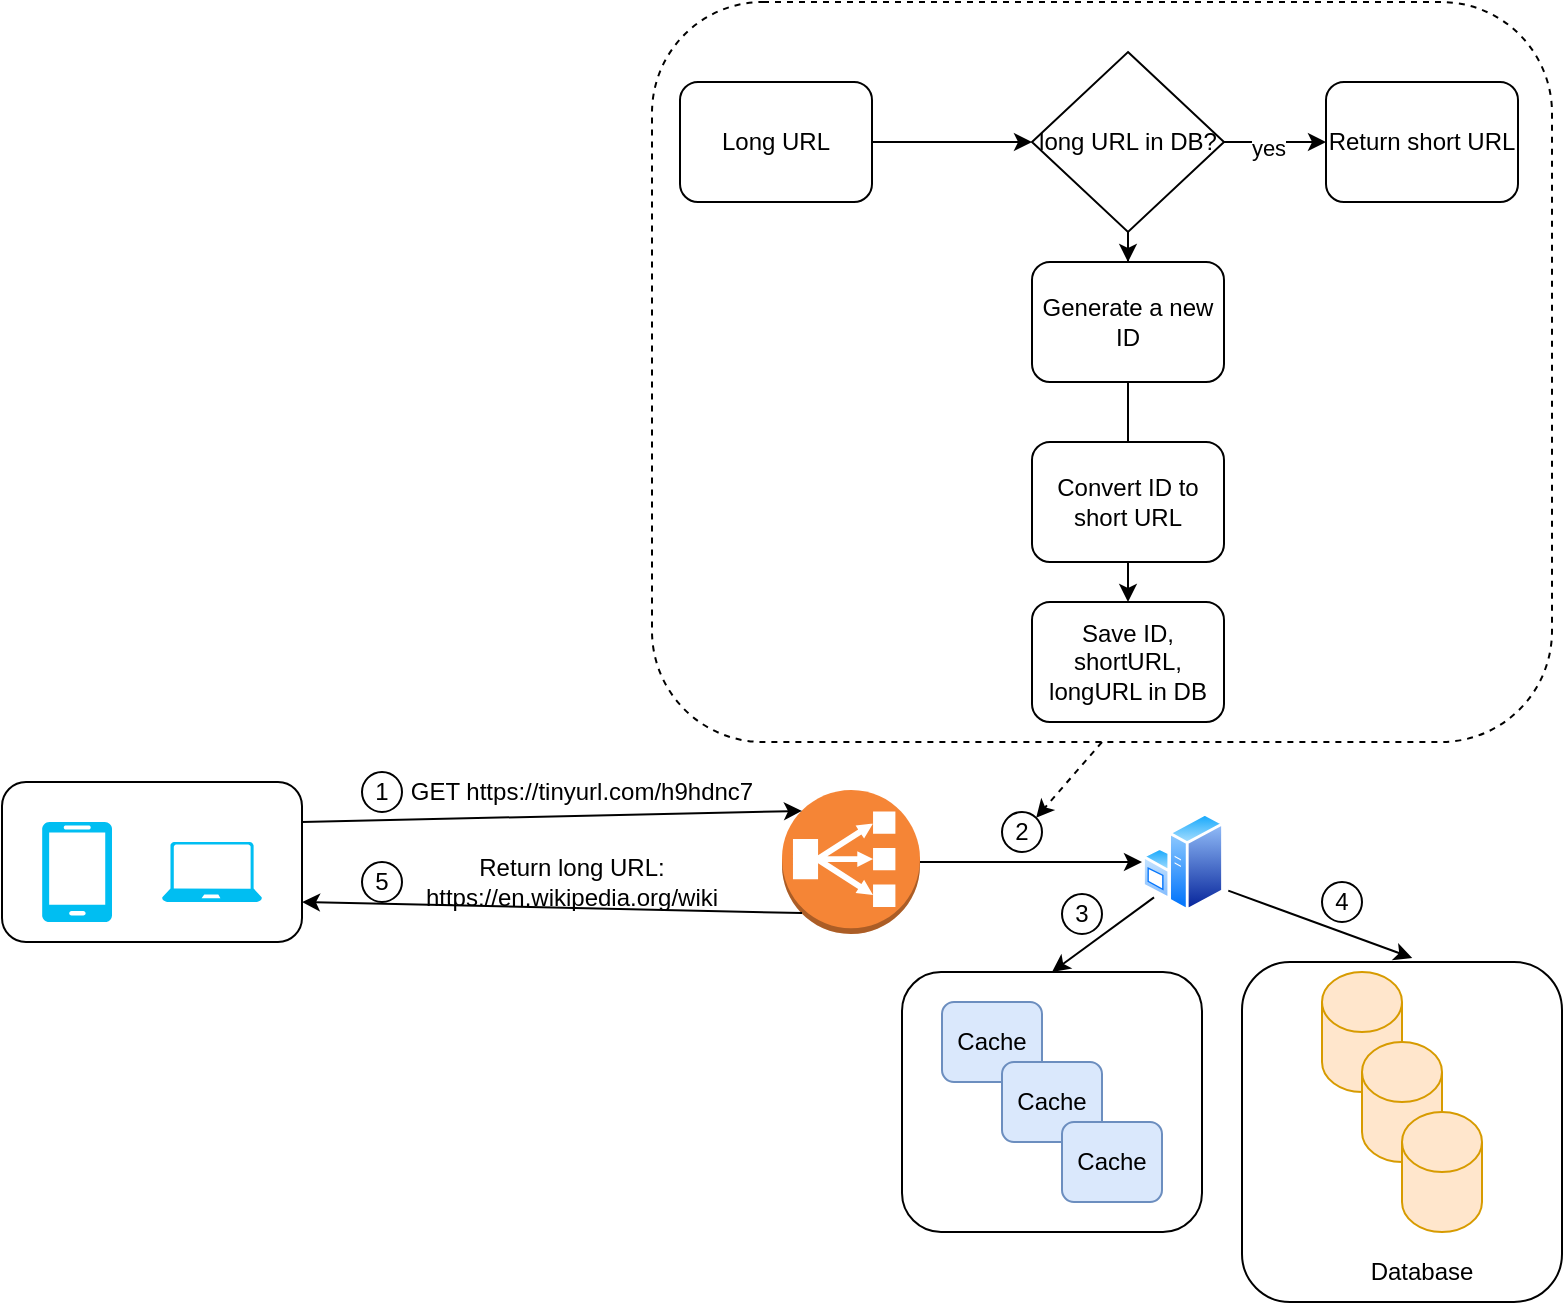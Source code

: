 <mxfile version="26.2.9">
  <diagram name="Page-1" id="tLO2txLhBTFWzliLDj57">
    <mxGraphModel dx="1358" dy="763" grid="1" gridSize="10" guides="1" tooltips="1" connect="1" arrows="1" fold="1" page="1" pageScale="1" pageWidth="850" pageHeight="1100" math="0" shadow="0">
      <root>
        <mxCell id="0" />
        <mxCell id="1" parent="0" />
        <mxCell id="Lqdpx8orCpwOQmsKEBIt-24" value="" style="rounded=1;whiteSpace=wrap;html=1;" vertex="1" parent="1">
          <mxGeometry x="655" y="510" width="160" height="170" as="geometry" />
        </mxCell>
        <mxCell id="Lqdpx8orCpwOQmsKEBIt-17" value="" style="rounded=1;whiteSpace=wrap;html=1;" vertex="1" parent="1">
          <mxGeometry x="485" y="515" width="150" height="130" as="geometry" />
        </mxCell>
        <mxCell id="Lqdpx8orCpwOQmsKEBIt-3" value="" style="rounded=1;whiteSpace=wrap;html=1;" vertex="1" parent="1">
          <mxGeometry x="35" y="420" width="150" height="80" as="geometry" />
        </mxCell>
        <mxCell id="Lqdpx8orCpwOQmsKEBIt-1" value="" style="verticalLabelPosition=bottom;html=1;verticalAlign=top;align=center;strokeColor=none;fillColor=#00BEF2;shape=mxgraph.azure.mobile;pointerEvents=1;" vertex="1" parent="1">
          <mxGeometry x="55" y="440" width="35" height="50" as="geometry" />
        </mxCell>
        <mxCell id="Lqdpx8orCpwOQmsKEBIt-2" value="" style="verticalLabelPosition=bottom;html=1;verticalAlign=top;align=center;strokeColor=none;fillColor=#00BEF2;shape=mxgraph.azure.laptop;pointerEvents=1;" vertex="1" parent="1">
          <mxGeometry x="115" y="450" width="50" height="30" as="geometry" />
        </mxCell>
        <mxCell id="Lqdpx8orCpwOQmsKEBIt-4" value="" style="outlineConnect=0;dashed=0;verticalLabelPosition=bottom;verticalAlign=top;align=center;html=1;shape=mxgraph.aws3.classic_load_balancer;fillColor=#F58536;gradientColor=none;" vertex="1" parent="1">
          <mxGeometry x="425" y="424" width="69" height="72" as="geometry" />
        </mxCell>
        <mxCell id="Lqdpx8orCpwOQmsKEBIt-5" value="" style="endArrow=classic;html=1;rounded=0;entryX=0.145;entryY=0.145;entryDx=0;entryDy=0;entryPerimeter=0;exitX=1;exitY=0.25;exitDx=0;exitDy=0;" edge="1" parent="1" source="Lqdpx8orCpwOQmsKEBIt-3" target="Lqdpx8orCpwOQmsKEBIt-4">
          <mxGeometry width="50" height="50" relative="1" as="geometry">
            <mxPoint x="375" y="720" as="sourcePoint" />
            <mxPoint x="425" y="670" as="targetPoint" />
          </mxGeometry>
        </mxCell>
        <mxCell id="Lqdpx8orCpwOQmsKEBIt-6" value="GET https://tinyurl.com/h9hdnc7" style="text;html=1;align=center;verticalAlign=middle;whiteSpace=wrap;rounded=0;rotation=0;" vertex="1" parent="1">
          <mxGeometry x="225" y="410" width="200" height="30" as="geometry" />
        </mxCell>
        <mxCell id="Lqdpx8orCpwOQmsKEBIt-7" value="" style="image;aspect=fixed;perimeter=ellipsePerimeter;html=1;align=center;shadow=0;dashed=0;spacingTop=3;image=img/lib/active_directory/windows_server.svg;" vertex="1" parent="1">
          <mxGeometry x="605" y="435" width="41" height="50" as="geometry" />
        </mxCell>
        <mxCell id="Lqdpx8orCpwOQmsKEBIt-8" value="" style="endArrow=classic;html=1;rounded=0;entryX=0;entryY=0.5;entryDx=0;entryDy=0;exitX=1;exitY=0.5;exitDx=0;exitDy=0;exitPerimeter=0;" edge="1" parent="1" source="Lqdpx8orCpwOQmsKEBIt-4" target="Lqdpx8orCpwOQmsKEBIt-7">
          <mxGeometry width="50" height="50" relative="1" as="geometry">
            <mxPoint x="305" y="620" as="sourcePoint" />
            <mxPoint x="355" y="570" as="targetPoint" />
          </mxGeometry>
        </mxCell>
        <mxCell id="Lqdpx8orCpwOQmsKEBIt-11" value="1" style="ellipse;whiteSpace=wrap;html=1;aspect=fixed;" vertex="1" parent="1">
          <mxGeometry x="215" y="415" width="20" height="20" as="geometry" />
        </mxCell>
        <mxCell id="Lqdpx8orCpwOQmsKEBIt-12" value="2" style="ellipse;whiteSpace=wrap;html=1;aspect=fixed;" vertex="1" parent="1">
          <mxGeometry x="535" y="435" width="20" height="20" as="geometry" />
        </mxCell>
        <mxCell id="Lqdpx8orCpwOQmsKEBIt-13" value="Cache" style="rounded=1;whiteSpace=wrap;html=1;fillColor=#dae8fc;strokeColor=#6c8ebf;" vertex="1" parent="1">
          <mxGeometry x="505" y="530" width="50" height="40" as="geometry" />
        </mxCell>
        <mxCell id="Lqdpx8orCpwOQmsKEBIt-14" value="Cache" style="rounded=1;whiteSpace=wrap;html=1;fillColor=#dae8fc;strokeColor=#6c8ebf;" vertex="1" parent="1">
          <mxGeometry x="535" y="560" width="50" height="40" as="geometry" />
        </mxCell>
        <mxCell id="Lqdpx8orCpwOQmsKEBIt-15" value="Cache" style="rounded=1;whiteSpace=wrap;html=1;fillColor=#dae8fc;strokeColor=#6c8ebf;" vertex="1" parent="1">
          <mxGeometry x="565" y="590" width="50" height="40" as="geometry" />
        </mxCell>
        <mxCell id="Lqdpx8orCpwOQmsKEBIt-18" value="" style="endArrow=classic;html=1;rounded=0;entryX=0.5;entryY=0;entryDx=0;entryDy=0;exitX=0;exitY=1;exitDx=0;exitDy=0;" edge="1" parent="1" source="Lqdpx8orCpwOQmsKEBIt-7" target="Lqdpx8orCpwOQmsKEBIt-17">
          <mxGeometry width="50" height="50" relative="1" as="geometry">
            <mxPoint x="305" y="620" as="sourcePoint" />
            <mxPoint x="355" y="570" as="targetPoint" />
          </mxGeometry>
        </mxCell>
        <mxCell id="Lqdpx8orCpwOQmsKEBIt-19" value="3" style="ellipse;whiteSpace=wrap;html=1;aspect=fixed;" vertex="1" parent="1">
          <mxGeometry x="565" y="476" width="20" height="20" as="geometry" />
        </mxCell>
        <mxCell id="Lqdpx8orCpwOQmsKEBIt-20" value="" style="shape=cylinder3;whiteSpace=wrap;html=1;boundedLbl=1;backgroundOutline=1;size=15;fillColor=#ffe6cc;strokeColor=#d79b00;" vertex="1" parent="1">
          <mxGeometry x="695" y="515" width="40" height="60" as="geometry" />
        </mxCell>
        <mxCell id="Lqdpx8orCpwOQmsKEBIt-21" value="" style="shape=cylinder3;whiteSpace=wrap;html=1;boundedLbl=1;backgroundOutline=1;size=15;fillColor=#ffe6cc;strokeColor=#d79b00;" vertex="1" parent="1">
          <mxGeometry x="715" y="550" width="40" height="60" as="geometry" />
        </mxCell>
        <mxCell id="Lqdpx8orCpwOQmsKEBIt-22" value="" style="shape=cylinder3;whiteSpace=wrap;html=1;boundedLbl=1;backgroundOutline=1;size=15;fillColor=#ffe6cc;strokeColor=#d79b00;" vertex="1" parent="1">
          <mxGeometry x="735" y="585" width="40" height="60" as="geometry" />
        </mxCell>
        <mxCell id="Lqdpx8orCpwOQmsKEBIt-23" value="Database" style="text;html=1;align=center;verticalAlign=middle;whiteSpace=wrap;rounded=0;" vertex="1" parent="1">
          <mxGeometry x="715" y="650" width="60" height="30" as="geometry" />
        </mxCell>
        <mxCell id="Lqdpx8orCpwOQmsKEBIt-25" value="" style="endArrow=classic;html=1;rounded=0;entryX=0.532;entryY=-0.012;entryDx=0;entryDy=0;entryPerimeter=0;exitX=1.052;exitY=0.786;exitDx=0;exitDy=0;exitPerimeter=0;" edge="1" parent="1" source="Lqdpx8orCpwOQmsKEBIt-7" target="Lqdpx8orCpwOQmsKEBIt-24">
          <mxGeometry width="50" height="50" relative="1" as="geometry">
            <mxPoint x="505" y="620" as="sourcePoint" />
            <mxPoint x="555" y="570" as="targetPoint" />
          </mxGeometry>
        </mxCell>
        <mxCell id="Lqdpx8orCpwOQmsKEBIt-26" value="4" style="ellipse;whiteSpace=wrap;html=1;aspect=fixed;" vertex="1" parent="1">
          <mxGeometry x="695" y="470" width="20" height="20" as="geometry" />
        </mxCell>
        <mxCell id="Lqdpx8orCpwOQmsKEBIt-27" value="" style="endArrow=classic;html=1;rounded=0;entryX=1;entryY=0.75;entryDx=0;entryDy=0;exitX=0.145;exitY=0.855;exitDx=0;exitDy=0;exitPerimeter=0;" edge="1" parent="1" source="Lqdpx8orCpwOQmsKEBIt-4" target="Lqdpx8orCpwOQmsKEBIt-3">
          <mxGeometry width="50" height="50" relative="1" as="geometry">
            <mxPoint x="505" y="620" as="sourcePoint" />
            <mxPoint x="555" y="570" as="targetPoint" />
          </mxGeometry>
        </mxCell>
        <mxCell id="Lqdpx8orCpwOQmsKEBIt-28" value="5" style="ellipse;whiteSpace=wrap;html=1;aspect=fixed;" vertex="1" parent="1">
          <mxGeometry x="215" y="460" width="20" height="20" as="geometry" />
        </mxCell>
        <mxCell id="Lqdpx8orCpwOQmsKEBIt-29" value="Return long URL: https://en.wikipedia.org/wiki" style="text;html=1;align=center;verticalAlign=middle;whiteSpace=wrap;rounded=0;" vertex="1" parent="1">
          <mxGeometry x="235" y="455" width="170" height="30" as="geometry" />
        </mxCell>
        <mxCell id="Lqdpx8orCpwOQmsKEBIt-30" value="" style="rounded=1;whiteSpace=wrap;html=1;dashed=1;" vertex="1" parent="1">
          <mxGeometry x="360" y="30" width="450" height="370" as="geometry" />
        </mxCell>
        <mxCell id="Lqdpx8orCpwOQmsKEBIt-38" value="" style="edgeStyle=orthogonalEdgeStyle;rounded=0;orthogonalLoop=1;jettySize=auto;html=1;" edge="1" parent="1" source="Lqdpx8orCpwOQmsKEBIt-34" target="Lqdpx8orCpwOQmsKEBIt-36">
          <mxGeometry relative="1" as="geometry" />
        </mxCell>
        <mxCell id="Lqdpx8orCpwOQmsKEBIt-34" value="Long URL" style="rounded=1;whiteSpace=wrap;html=1;" vertex="1" parent="1">
          <mxGeometry x="374" y="70" width="96" height="60" as="geometry" />
        </mxCell>
        <mxCell id="Lqdpx8orCpwOQmsKEBIt-39" value="" style="edgeStyle=orthogonalEdgeStyle;rounded=0;orthogonalLoop=1;jettySize=auto;html=1;" edge="1" parent="1" source="Lqdpx8orCpwOQmsKEBIt-36" target="Lqdpx8orCpwOQmsKEBIt-37">
          <mxGeometry relative="1" as="geometry" />
        </mxCell>
        <mxCell id="Lqdpx8orCpwOQmsKEBIt-40" value="yes" style="edgeLabel;html=1;align=center;verticalAlign=middle;resizable=0;points=[];" vertex="1" connectable="0" parent="Lqdpx8orCpwOQmsKEBIt-39">
          <mxGeometry x="-0.137" y="-3" relative="1" as="geometry">
            <mxPoint as="offset" />
          </mxGeometry>
        </mxCell>
        <mxCell id="Lqdpx8orCpwOQmsKEBIt-42" value="" style="edgeStyle=orthogonalEdgeStyle;rounded=0;orthogonalLoop=1;jettySize=auto;html=1;" edge="1" parent="1" source="Lqdpx8orCpwOQmsKEBIt-36" target="Lqdpx8orCpwOQmsKEBIt-41">
          <mxGeometry relative="1" as="geometry" />
        </mxCell>
        <mxCell id="Lqdpx8orCpwOQmsKEBIt-36" value="long URL in DB?" style="rhombus;whiteSpace=wrap;html=1;" vertex="1" parent="1">
          <mxGeometry x="550" y="55" width="96" height="90" as="geometry" />
        </mxCell>
        <mxCell id="Lqdpx8orCpwOQmsKEBIt-37" value="Return short URL" style="rounded=1;whiteSpace=wrap;html=1;" vertex="1" parent="1">
          <mxGeometry x="697" y="70" width="96" height="60" as="geometry" />
        </mxCell>
        <mxCell id="Lqdpx8orCpwOQmsKEBIt-46" value="" style="edgeStyle=orthogonalEdgeStyle;rounded=0;orthogonalLoop=1;jettySize=auto;html=1;" edge="1" parent="1" source="Lqdpx8orCpwOQmsKEBIt-41" target="Lqdpx8orCpwOQmsKEBIt-44">
          <mxGeometry relative="1" as="geometry" />
        </mxCell>
        <mxCell id="Lqdpx8orCpwOQmsKEBIt-41" value="Generate a new ID" style="rounded=1;whiteSpace=wrap;html=1;" vertex="1" parent="1">
          <mxGeometry x="550" y="160" width="96" height="60" as="geometry" />
        </mxCell>
        <mxCell id="Lqdpx8orCpwOQmsKEBIt-43" value="Convert ID to short URL" style="rounded=1;whiteSpace=wrap;html=1;" vertex="1" parent="1">
          <mxGeometry x="550" y="250" width="96" height="60" as="geometry" />
        </mxCell>
        <mxCell id="Lqdpx8orCpwOQmsKEBIt-44" value="Save ID, shortURL, longURL in DB" style="rounded=1;whiteSpace=wrap;html=1;" vertex="1" parent="1">
          <mxGeometry x="550" y="330" width="96" height="60" as="geometry" />
        </mxCell>
        <mxCell id="Lqdpx8orCpwOQmsKEBIt-47" value="" style="endArrow=classic;html=1;rounded=0;entryX=1;entryY=0;entryDx=0;entryDy=0;exitX=0.5;exitY=1;exitDx=0;exitDy=0;dashed=1;" edge="1" parent="1" source="Lqdpx8orCpwOQmsKEBIt-30" target="Lqdpx8orCpwOQmsKEBIt-12">
          <mxGeometry width="50" height="50" relative="1" as="geometry">
            <mxPoint x="630" y="430" as="sourcePoint" />
            <mxPoint x="680" y="380" as="targetPoint" />
          </mxGeometry>
        </mxCell>
      </root>
    </mxGraphModel>
  </diagram>
</mxfile>
